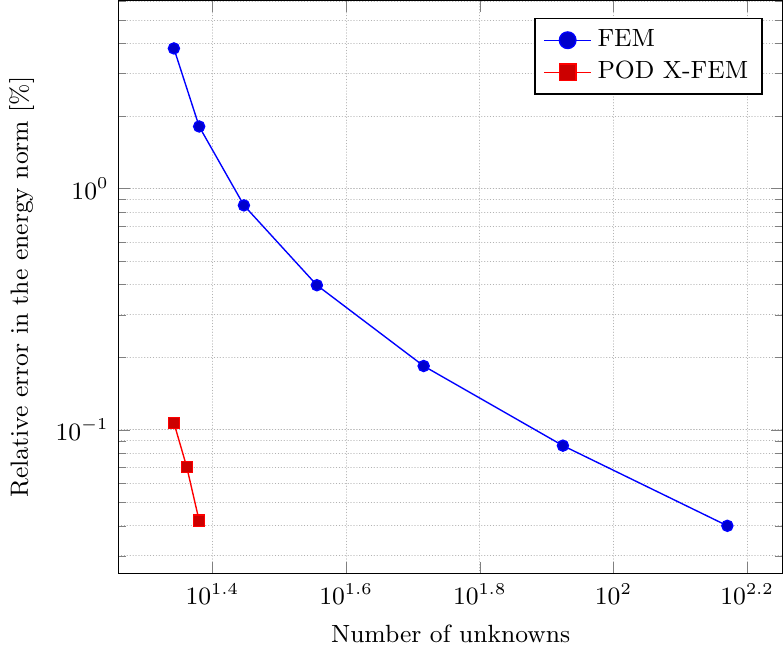 \documentclass{standalone}
\usepackage{pgfplots}
\usepackage{filecontents}
\usepackage{tikz}
\usetikzlibrary{calc,fit,spy}

\begin{filecontents*}{FEM_data.csv}
dofs,relError
22,3.818
24,1.812
28,0.853
36,0.398
52,0.184
84,0.086
148,0.04

\end{filecontents*}

\begin{filecontents*}{XPODFEM1_data.csv}
dofs,relError
22,0.142
23,0.073
24,0.464

\end{filecontents*}

\begin{filecontents*}{XPODFEM5_data.csv}
dofs,relError
22,0.111
23,0.058
24,0.188

\end{filecontents*}

\begin{filecontents*}{XPODFEM10_data.csv}
dofs,relError
22,0.107
23,0.07
24,0.042

\end{filecontents*}

\begin{document}
\begin{tikzpicture} [spy using outlines= {circle, magnification=2, size=3.0cm, connect spies}]

  \begin{loglogaxis}[
        scale only axis, % The height and width argument only apply to the actual axis
        %xmin=1.0, xmax=1.0e+5,
        %ymin=1e-3, ymax=1.0e2,
        xlabel={Number of unknowns},
        ylabel={Relative error in the energy norm $[\%]$ },
        legend pos=north east,
        font=\small,
        mark size=2,
        line width = 0.5,
	      legend style={font=\small, mark size=3},
        legend cell align=left,
        %cycle list name=myCycleListColor,
    	grid = both,
   	    grid style={ dash pattern = on 0.05 off 1,
    		line cap = round, draw=gray!60 }
      ]
		%2 levels of refinement		

\addplot table [x=dofs, y=relError, col sep=comma] {FEM_data.csv};
   \addlegendentry{FEM};
	
%\addplot table [x=dofs, y=relError, col sep=comma] {XPODFEM1_data.csv};
%   \addlegendentry{X-PODFEM m+1, $modes= 1...3$};
%	
%\addplot table [x=dofs, y=relError, col sep=comma] {XPODFEM5_data.csv};
%   \addlegendentry{X-PODFEM m+5, $modes= 1...3$};

\addplot table [x=dofs, y=relError, col sep=comma] {XPODFEM10_data.csv};
   \addlegendentry{POD X-FEM};	
 \end{loglogaxis} 

%\spy on (0.9,1.25) in node at (-3,3);


\end{tikzpicture}
\end{document}

